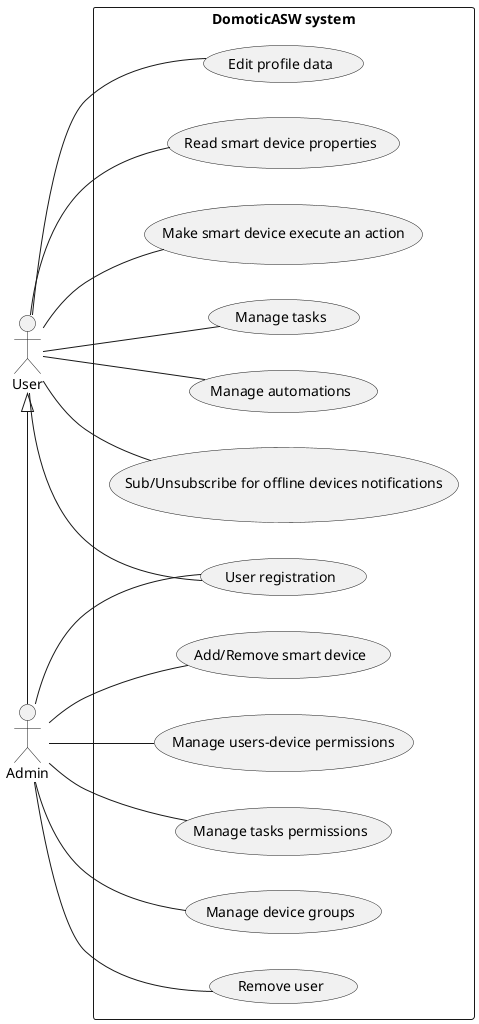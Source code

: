 @startuml use-case

left to right direction

actor User
actor Admin

Admin -l-|> User

rectangle "DomoticASW system" {
    Admin -- (Add/Remove smart device)
    Admin -- (Manage users-device permissions)
    Admin -- (Manage tasks permissions)
    usecase "User registration" as (registration)
    Admin -- (registration)
    User -- (registration)
    Admin -- (Remove user)
    Admin -- (Manage device groups)
    User -- (Edit profile data)
    User -- (Read smart device properties)
    User -- (Make smart device execute an action)
    User -- (Manage tasks)
    User -- (Manage automations)
    User -- (Sub/Unsubscribe for offline devices notifications)
}

@enduml